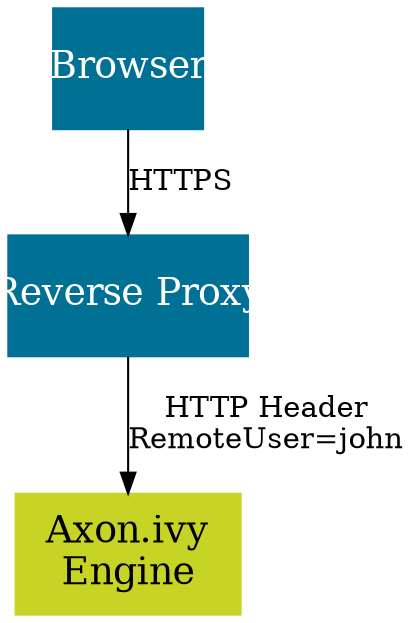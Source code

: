 
digraph overview {
  node [
    shape=box, 
    style=filled,
    margin=0 width=2 height=0.8
    fontcolor="white",    
    color="#007095",
    fixedsize=true,
    fontsize=18
  ];

  browser [ label="Browser", pos = "0,3!", width=1];
  reverseproxy [ label="Reverse Proxy",pos = "3.5,3!" width=1.6]; 
  engine [label="Axon.ivy\nEngine", pos="7,3!", width="1.5", color="#C7D426", fontcolor="black"];
  
  browser -> reverseproxy [ label="HTTPS"];
  reverseproxy -> engine [ label="HTTP Header\nRemoteUser=john"];
}
